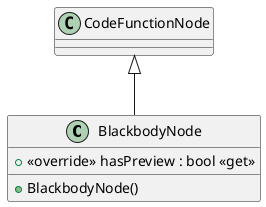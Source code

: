 @startuml
class BlackbodyNode {
    + BlackbodyNode()
    + <<override>> hasPreview : bool <<get>>
}
CodeFunctionNode <|-- BlackbodyNode
@enduml
